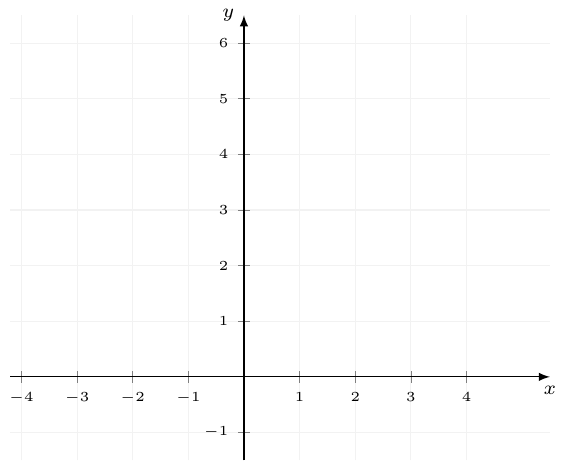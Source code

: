 \documentclass[crop]{standalone}
\usepackage[dvipsnames]{xcolor}
\usepackage{tikz}
\usepackage{pgfplots}
\pgfplotsset{compat=1.18}
\begin{document}
  \begin{tikzpicture}
    \begin{axis}[font=\tiny,
      axis x line=center,axis y line=center,
      unit vector ratio={1 1},
      xlabel={\scriptsize$x$},ylabel={\scriptsize$y$},
      xlabel style={below},ylabel style={left},
      xmin=-4.2,xmax=5.5,
      xtick={-4,-3,-2,-1,0,1,2,3,4},
      ymin=-1.5,ymax=6.5,
      ytick={-1,0,1,2,3,4,5,6},
      axis line style={-latex},
      major grid style={gray!10},
      grid=major,
      declare function={
        f(\x) = (\x<2)*(\x^2-1) + and(\x>=2,\x<4)*(\x+1) + (\x>=4)*5;
      }
    ]%
      % \addplot[%
      %   mark=none,
      %   domain=-5:15,
      %   color=orange,
      %   thick,
      %   samples=1000
      % ] {f(x)};
    \end{axis}
  \end{tikzpicture}%
\end{document}
